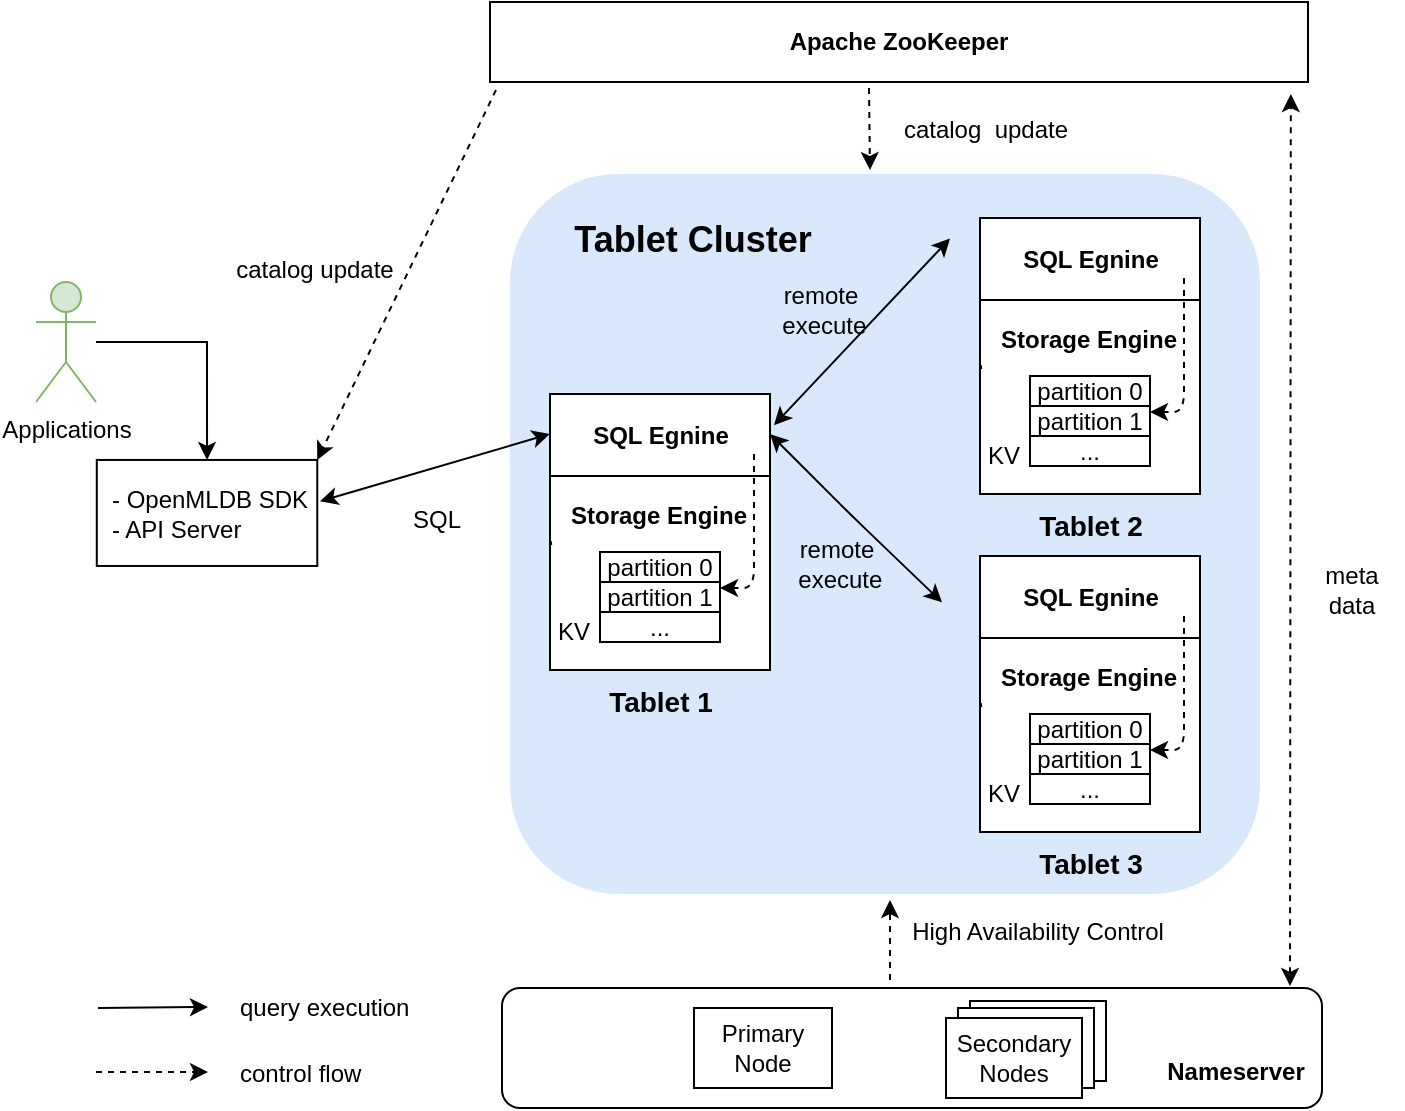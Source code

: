 <mxfile version="16.5.1" type="device" pages="4"><diagram id="R_XDnZOIMWWPD0mZHOEB" name="Page-2"><mxGraphModel dx="913" dy="619" grid="0" gridSize="10" guides="1" tooltips="1" connect="1" arrows="1" fold="1" page="1" pageScale="1" pageWidth="827" pageHeight="1169" background="none" math="0" shadow="0"><root><mxCell id="vhOFDHS4saqnz6lUWHox-0"/><mxCell id="vhOFDHS4saqnz6lUWHox-1" parent="vhOFDHS4saqnz6lUWHox-0"/><mxCell id="NaEzHVaHniakvKDmxubU-1" value="" style="rounded=1;whiteSpace=wrap;html=1;fillColor=#ffffff;gradientColor=none;" parent="vhOFDHS4saqnz6lUWHox-1" vertex="1"><mxGeometry x="266" y="593" width="410" height="60" as="geometry"/></mxCell><mxCell id="NaEzHVaHniakvKDmxubU-2" value="" style="rounded=1;whiteSpace=wrap;html=1;fillColor=#dae8fc;dashed=1;dashPattern=1 4;strokeColor=none;" parent="vhOFDHS4saqnz6lUWHox-1" vertex="1"><mxGeometry x="270" y="186" width="375" height="360" as="geometry"/></mxCell><mxCell id="NaEzHVaHniakvKDmxubU-6" value="&lt;font style=&quot;font-size: 12px&quot;&gt;SQL&lt;/font&gt;" style="text;html=1;strokeColor=none;fillColor=none;align=center;verticalAlign=middle;whiteSpace=wrap;rounded=0;rotation=0;" parent="vhOFDHS4saqnz6lUWHox-1" vertex="1"><mxGeometry x="201.8" y="338" width="63.2" height="41.5" as="geometry"/></mxCell><mxCell id="NaEzHVaHniakvKDmxubU-7" value="Primary Node" style="rounded=0;whiteSpace=wrap;html=1;labelBackgroundColor=none;strokeWidth=1;gradientColor=none;fontColor=#000000;" parent="vhOFDHS4saqnz6lUWHox-1" vertex="1"><mxGeometry x="362" y="603" width="69" height="40" as="geometry"/></mxCell><mxCell id="NaEzHVaHniakvKDmxubU-9" value="&lt;font style=&quot;font-size: 12px&quot;&gt;Nameserver&lt;/font&gt;" style="text;html=1;strokeColor=none;fillColor=none;align=center;verticalAlign=middle;whiteSpace=wrap;rounded=0;dashed=1;labelBackgroundColor=none;fontColor=#000000;fontStyle=1" parent="vhOFDHS4saqnz6lUWHox-1" vertex="1"><mxGeometry x="583.004" y="624.0" width="100" height="22" as="geometry"/></mxCell><mxCell id="NaEzHVaHniakvKDmxubU-10" style="edgeStyle=orthogonalEdgeStyle;rounded=0;orthogonalLoop=1;jettySize=auto;html=1;exitX=0.5;exitY=1;exitDx=0;exitDy=0;dashed=1;dashPattern=1 2;strokeWidth=2;fontColor=#000000;" parent="vhOFDHS4saqnz6lUWHox-1" edge="1"><mxGeometry relative="1" as="geometry"><mxPoint x="501.074" y="630.224" as="sourcePoint"/><mxPoint x="501.074" y="630.224" as="targetPoint"/></mxGeometry></mxCell><mxCell id="NaEzHVaHniakvKDmxubU-11" value="Apache ZooKeeper" style="rounded=0;whiteSpace=wrap;html=1;fontStyle=1" parent="vhOFDHS4saqnz6lUWHox-1" vertex="1"><mxGeometry x="260" y="100" width="409" height="40" as="geometry"/></mxCell><mxCell id="NaEzHVaHniakvKDmxubU-20" value="" style="endArrow=classic;startArrow=classic;html=1;exitX=0.39;exitY=-0.012;exitDx=0;exitDy=0;exitPerimeter=0;" parent="vhOFDHS4saqnz6lUWHox-1" source="NaEzHVaHniakvKDmxubU-5" edge="1"><mxGeometry width="50" height="50" relative="1" as="geometry"><mxPoint x="220" y="316" as="sourcePoint"/><mxPoint x="290" y="316" as="targetPoint"/></mxGeometry></mxCell><mxCell id="NaEzHVaHniakvKDmxubU-35" value="" style="endArrow=classic;startArrow=classic;html=1;exitX=1.018;exitY=0.113;exitDx=0;exitDy=0;exitPerimeter=0;entryX=0;entryY=0.16;entryDx=0;entryDy=0;entryPerimeter=0;" parent="vhOFDHS4saqnz6lUWHox-1" source="NaEzHVaHniakvKDmxubU-4" edge="1"><mxGeometry width="50" height="50" relative="1" as="geometry"><mxPoint x="410" y="296" as="sourcePoint"/><mxPoint x="490" y="218.24" as="targetPoint"/></mxGeometry></mxCell><mxCell id="NaEzHVaHniakvKDmxubU-36" value="" style="endArrow=classic;startArrow=classic;html=1;entryX=-0.036;entryY=0.107;entryDx=0;entryDy=0;entryPerimeter=0;" parent="vhOFDHS4saqnz6lUWHox-1" edge="1"><mxGeometry width="50" height="50" relative="1" as="geometry"><mxPoint x="400" y="316" as="sourcePoint"/><mxPoint x="486.04" y="400.231" as="targetPoint"/><Array as="points"><mxPoint x="440" y="356"/></Array></mxGeometry></mxCell><mxCell id="NaEzHVaHniakvKDmxubU-39" value="" style="endArrow=classic;startArrow=classic;html=1;exitX=0.961;exitY=-0.017;exitDx=0;exitDy=0;exitPerimeter=0;dashed=1;entryX=0.979;entryY=1.15;entryDx=0;entryDy=0;entryPerimeter=0;" parent="vhOFDHS4saqnz6lUWHox-1" source="NaEzHVaHniakvKDmxubU-1" target="NaEzHVaHniakvKDmxubU-11" edge="1"><mxGeometry width="50" height="50" relative="1" as="geometry"><mxPoint x="660" y="236" as="sourcePoint"/><mxPoint x="660" y="166" as="targetPoint"/></mxGeometry></mxCell><mxCell id="NaEzHVaHniakvKDmxubU-40" value="" style="endArrow=classic;html=1;dashed=1;" parent="vhOFDHS4saqnz6lUWHox-1" edge="1"><mxGeometry width="50" height="50" relative="1" as="geometry"><mxPoint x="460" y="589" as="sourcePoint"/><mxPoint x="460" y="549" as="targetPoint"/></mxGeometry></mxCell><mxCell id="NaEzHVaHniakvKDmxubU-41" value="High Availability Control" style="text;html=1;strokeColor=none;fillColor=none;align=center;verticalAlign=middle;whiteSpace=wrap;rounded=0;dashed=1;" parent="vhOFDHS4saqnz6lUWHox-1" vertex="1"><mxGeometry x="467" y="555" width="134" height="20" as="geometry"/></mxCell><mxCell id="NaEzHVaHniakvKDmxubU-42" value="meta data" style="text;html=1;strokeColor=none;fillColor=none;align=center;verticalAlign=middle;whiteSpace=wrap;rounded=0;dashed=1;" parent="vhOFDHS4saqnz6lUWHox-1" vertex="1"><mxGeometry x="666.004" y="384.0" width="50" height="20" as="geometry"/></mxCell><mxCell id="NaEzHVaHniakvKDmxubU-44" value="catalog update" style="text;html=1;strokeColor=none;fillColor=none;align=center;verticalAlign=middle;whiteSpace=wrap;rounded=0;dashed=1;" parent="vhOFDHS4saqnz6lUWHox-1" vertex="1"><mxGeometry x="123" y="224" width="99" height="20" as="geometry"/></mxCell><mxCell id="NaEzHVaHniakvKDmxubU-45" value="catalog &amp;nbsp;update" style="text;html=1;strokeColor=none;fillColor=none;align=center;verticalAlign=middle;whiteSpace=wrap;rounded=0;dashed=1;" parent="vhOFDHS4saqnz6lUWHox-1" vertex="1"><mxGeometry x="463" y="154" width="90" height="20" as="geometry"/></mxCell><mxCell id="NaEzHVaHniakvKDmxubU-46" value="" style="endArrow=classic;html=1;dashed=1;entryX=0;entryY=0;entryDx=0;entryDy=0;" parent="vhOFDHS4saqnz6lUWHox-1" target="NaEzHVaHniakvKDmxubU-5" edge="1"><mxGeometry width="50" height="50" relative="1" as="geometry"><mxPoint x="263" y="144" as="sourcePoint"/><mxPoint x="135" y="241" as="targetPoint"/></mxGeometry></mxCell><mxCell id="NaEzHVaHniakvKDmxubU-47" value="" style="endArrow=classic;html=1;dashed=1;" parent="vhOFDHS4saqnz6lUWHox-1" edge="1"><mxGeometry width="50" height="50" relative="1" as="geometry"><mxPoint x="449.5" y="143" as="sourcePoint"/><mxPoint x="450" y="184" as="targetPoint"/></mxGeometry></mxCell><mxCell id="NaEzHVaHniakvKDmxubU-57" value="remote &amp;nbsp;execute" style="text;html=1;strokeColor=none;fillColor=none;align=center;verticalAlign=middle;whiteSpace=wrap;rounded=0;" parent="vhOFDHS4saqnz6lUWHox-1" vertex="1"><mxGeometry x="384" y="241" width="83" height="26" as="geometry"/></mxCell><mxCell id="NaEzHVaHniakvKDmxubU-62" value="remote &amp;nbsp;execute" style="text;html=1;strokeColor=none;fillColor=none;align=center;verticalAlign=middle;whiteSpace=wrap;rounded=0;" parent="vhOFDHS4saqnz6lUWHox-1" vertex="1"><mxGeometry x="392" y="368" width="83" height="26" as="geometry"/></mxCell><mxCell id="mcq1iTSsxQSHeaT2hDs4-6" value="" style="edgeStyle=orthogonalEdgeStyle;rounded=0;orthogonalLoop=1;jettySize=auto;html=1;entryX=0;entryY=0.5;entryDx=0;entryDy=0;" parent="vhOFDHS4saqnz6lUWHox-1" source="mcq1iTSsxQSHeaT2hDs4-5" target="NaEzHVaHniakvKDmxubU-5" edge="1"><mxGeometry relative="1" as="geometry"><mxPoint x="150" y="332" as="targetPoint"/></mxGeometry></mxCell><mxCell id="mcq1iTSsxQSHeaT2hDs4-5" value="Applications" style="shape=umlActor;verticalLabelPosition=bottom;verticalAlign=top;html=1;outlineConnect=0;fillColor=#d5e8d4;strokeColor=#82b366;" parent="vhOFDHS4saqnz6lUWHox-1" vertex="1"><mxGeometry x="33" y="240" width="30" height="60" as="geometry"/></mxCell><mxCell id="VV9O_mDvi7hIgtX8AzGL-1" value="Tablet Cluster" style="text;html=1;align=center;verticalAlign=middle;resizable=0;points=[];autosize=1;strokeColor=none;fillColor=none;fontSize=18;fontStyle=1" parent="vhOFDHS4saqnz6lUWHox-1" vertex="1"><mxGeometry x="297" y="206" width="128" height="26" as="geometry"/></mxCell><mxCell id="VV9O_mDvi7hIgtX8AzGL-3" value="" style="group" parent="vhOFDHS4saqnz6lUWHox-1" vertex="1" connectable="0"><mxGeometry x="77" y="338" width="109.14" height="60.8" as="geometry"/></mxCell><mxCell id="VV9O_mDvi7hIgtX8AzGL-18" value="" style="group" parent="vhOFDHS4saqnz6lUWHox-1" vertex="1" connectable="0"><mxGeometry x="283" y="296" width="117" height="164" as="geometry"/></mxCell><mxCell id="NaEzHVaHniakvKDmxubU-4" value="" style="rounded=0;whiteSpace=wrap;html=1;fillColor=#ffffff;" parent="VV9O_mDvi7hIgtX8AzGL-18" vertex="1"><mxGeometry x="7" width="110" height="138" as="geometry"/></mxCell><mxCell id="NaEzHVaHniakvKDmxubU-12" value="&lt;font style=&quot;font-size: 12px&quot;&gt;KV&lt;/font&gt;" style="text;html=1;strokeColor=none;fillColor=none;align=center;verticalAlign=middle;whiteSpace=wrap;rounded=0;rotation=0;" parent="VV9O_mDvi7hIgtX8AzGL-18" vertex="1"><mxGeometry y="109" width="38" height="20.5" as="geometry"/></mxCell><mxCell id="NaEzHVaHniakvKDmxubU-15" value="" style="endArrow=none;dashed=1;html=1;dashPattern=1 3;strokeWidth=2;" parent="VV9O_mDvi7hIgtX8AzGL-18" target="NaEzHVaHniakvKDmxubU-4" edge="1"><mxGeometry width="50" height="50" relative="1" as="geometry"><mxPoint x="8" y="74.5" as="sourcePoint"/><mxPoint x="78" y="74.5" as="targetPoint"/></mxGeometry></mxCell><mxCell id="NaEzHVaHniakvKDmxubU-16" value="" style="endArrow=none;html=1;" parent="VV9O_mDvi7hIgtX8AzGL-18" edge="1"><mxGeometry width="50" height="50" relative="1" as="geometry"><mxPoint x="7" y="41" as="sourcePoint"/><mxPoint x="117" y="41" as="targetPoint"/></mxGeometry></mxCell><mxCell id="NaEzHVaHniakvKDmxubU-19" value="SQL Egnine" style="text;html=1;strokeColor=none;fillColor=none;align=center;verticalAlign=middle;whiteSpace=wrap;rounded=0;dashed=1;fontStyle=1" parent="VV9O_mDvi7hIgtX8AzGL-18" vertex="1"><mxGeometry x="10.75" y="7" width="102.5" height="28.5" as="geometry"/></mxCell><mxCell id="NaEzHVaHniakvKDmxubU-43" value="Tablet 1" style="text;html=1;strokeColor=none;fillColor=none;align=center;verticalAlign=middle;whiteSpace=wrap;rounded=0;dashed=1;fontStyle=1;fontSize=14;" parent="VV9O_mDvi7hIgtX8AzGL-18" vertex="1"><mxGeometry x="25.5" y="144" width="73" height="20" as="geometry"/></mxCell><mxCell id="NaEzHVaHniakvKDmxubU-54" value="" style="endArrow=classic;html=1;dashed=1;" parent="VV9O_mDvi7hIgtX8AzGL-18" edge="1"><mxGeometry width="50" height="50" relative="1" as="geometry"><mxPoint x="109" y="30" as="sourcePoint"/><mxPoint x="92" y="97" as="targetPoint"/><Array as="points"><mxPoint x="109" y="97"/></Array></mxGeometry></mxCell><mxCell id="VV9O_mDvi7hIgtX8AzGL-14" value="" style="group" parent="VV9O_mDvi7hIgtX8AzGL-18" vertex="1" connectable="0"><mxGeometry x="32" y="79" width="60" height="45" as="geometry"/></mxCell><mxCell id="NaEzHVaHniakvKDmxubU-13" value="partition 0" style="rounded=0;whiteSpace=wrap;html=1;gradientColor=none;fillColor=#FFFFFF;" parent="VV9O_mDvi7hIgtX8AzGL-14" vertex="1"><mxGeometry width="60" height="15" as="geometry"/></mxCell><mxCell id="NaEzHVaHniakvKDmxubU-14" value="..." style="rounded=0;whiteSpace=wrap;html=1;gradientColor=none;" parent="VV9O_mDvi7hIgtX8AzGL-14" vertex="1"><mxGeometry y="30" width="60" height="15" as="geometry"/></mxCell><mxCell id="VV9O_mDvi7hIgtX8AzGL-9" value="partition 1" style="rounded=0;whiteSpace=wrap;html=1;gradientColor=none;" parent="VV9O_mDvi7hIgtX8AzGL-14" vertex="1"><mxGeometry y="15" width="60" height="15" as="geometry"/></mxCell><mxCell id="VV9O_mDvi7hIgtX8AzGL-16" value="Storage Engine" style="text;html=1;strokeColor=none;fillColor=none;align=center;verticalAlign=middle;whiteSpace=wrap;rounded=0;dashed=1;fontStyle=1" parent="VV9O_mDvi7hIgtX8AzGL-18" vertex="1"><mxGeometry x="12.5" y="46.5" width="96.5" height="28.5" as="geometry"/></mxCell><mxCell id="VV9O_mDvi7hIgtX8AzGL-19" value="" style="group" parent="vhOFDHS4saqnz6lUWHox-1" vertex="1" connectable="0"><mxGeometry x="498" y="208" width="117" height="164" as="geometry"/></mxCell><mxCell id="VV9O_mDvi7hIgtX8AzGL-20" value="" style="rounded=0;whiteSpace=wrap;html=1;fillColor=#ffffff;" parent="VV9O_mDvi7hIgtX8AzGL-19" vertex="1"><mxGeometry x="7" width="110" height="138" as="geometry"/></mxCell><mxCell id="VV9O_mDvi7hIgtX8AzGL-21" value="&lt;font style=&quot;font-size: 12px&quot;&gt;KV&lt;/font&gt;" style="text;html=1;strokeColor=none;fillColor=none;align=center;verticalAlign=middle;whiteSpace=wrap;rounded=0;rotation=0;" parent="VV9O_mDvi7hIgtX8AzGL-19" vertex="1"><mxGeometry y="109" width="38" height="20.5" as="geometry"/></mxCell><mxCell id="VV9O_mDvi7hIgtX8AzGL-22" value="" style="endArrow=none;dashed=1;html=1;dashPattern=1 3;strokeWidth=2;" parent="VV9O_mDvi7hIgtX8AzGL-19" target="VV9O_mDvi7hIgtX8AzGL-20" edge="1"><mxGeometry width="50" height="50" relative="1" as="geometry"><mxPoint x="8" y="74.5" as="sourcePoint"/><mxPoint x="78" y="74.5" as="targetPoint"/></mxGeometry></mxCell><mxCell id="VV9O_mDvi7hIgtX8AzGL-23" value="" style="endArrow=none;html=1;" parent="VV9O_mDvi7hIgtX8AzGL-19" edge="1"><mxGeometry width="50" height="50" relative="1" as="geometry"><mxPoint x="7" y="41" as="sourcePoint"/><mxPoint x="117" y="41" as="targetPoint"/></mxGeometry></mxCell><mxCell id="VV9O_mDvi7hIgtX8AzGL-24" value="SQL Egnine" style="text;html=1;strokeColor=none;fillColor=none;align=center;verticalAlign=middle;whiteSpace=wrap;rounded=0;dashed=1;fontStyle=1" parent="VV9O_mDvi7hIgtX8AzGL-19" vertex="1"><mxGeometry x="10.75" y="7" width="102.5" height="28.5" as="geometry"/></mxCell><mxCell id="VV9O_mDvi7hIgtX8AzGL-25" value="Tablet 2" style="text;html=1;strokeColor=none;fillColor=none;align=center;verticalAlign=middle;whiteSpace=wrap;rounded=0;dashed=1;fontStyle=1;fontSize=14;" parent="VV9O_mDvi7hIgtX8AzGL-19" vertex="1"><mxGeometry x="25.5" y="144" width="73" height="20" as="geometry"/></mxCell><mxCell id="VV9O_mDvi7hIgtX8AzGL-26" value="" style="endArrow=classic;html=1;dashed=1;" parent="VV9O_mDvi7hIgtX8AzGL-19" edge="1"><mxGeometry width="50" height="50" relative="1" as="geometry"><mxPoint x="109" y="30" as="sourcePoint"/><mxPoint x="92" y="97" as="targetPoint"/><Array as="points"><mxPoint x="109" y="97"/></Array></mxGeometry></mxCell><mxCell id="VV9O_mDvi7hIgtX8AzGL-27" value="" style="group" parent="VV9O_mDvi7hIgtX8AzGL-19" vertex="1" connectable="0"><mxGeometry x="32" y="79" width="60" height="45" as="geometry"/></mxCell><mxCell id="VV9O_mDvi7hIgtX8AzGL-28" value="partition 0" style="rounded=0;whiteSpace=wrap;html=1;gradientColor=none;fillColor=#FFFFFF;" parent="VV9O_mDvi7hIgtX8AzGL-27" vertex="1"><mxGeometry width="60" height="15" as="geometry"/></mxCell><mxCell id="VV9O_mDvi7hIgtX8AzGL-29" value="..." style="rounded=0;whiteSpace=wrap;html=1;gradientColor=none;" parent="VV9O_mDvi7hIgtX8AzGL-27" vertex="1"><mxGeometry y="30" width="60" height="15" as="geometry"/></mxCell><mxCell id="VV9O_mDvi7hIgtX8AzGL-30" value="partition 1" style="rounded=0;whiteSpace=wrap;html=1;gradientColor=none;" parent="VV9O_mDvi7hIgtX8AzGL-27" vertex="1"><mxGeometry y="15" width="60" height="15" as="geometry"/></mxCell><mxCell id="VV9O_mDvi7hIgtX8AzGL-31" value="Storage Engine" style="text;html=1;strokeColor=none;fillColor=none;align=center;verticalAlign=middle;whiteSpace=wrap;rounded=0;dashed=1;fontStyle=1" parent="VV9O_mDvi7hIgtX8AzGL-19" vertex="1"><mxGeometry x="12.5" y="46.5" width="96.5" height="28.5" as="geometry"/></mxCell><mxCell id="gfgRENCkC31UcV2LOEmo-7" value="" style="rounded=0;whiteSpace=wrap;html=1;labelBackgroundColor=none;strokeWidth=1;gradientColor=none;fontColor=#000000;" parent="vhOFDHS4saqnz6lUWHox-1" vertex="1"><mxGeometry x="500" y="599.5" width="68" height="40" as="geometry"/></mxCell><mxCell id="gfgRENCkC31UcV2LOEmo-5" value="" style="rounded=0;whiteSpace=wrap;html=1;labelBackgroundColor=none;strokeWidth=1;gradientColor=none;fontColor=#000000;" parent="vhOFDHS4saqnz6lUWHox-1" vertex="1"><mxGeometry x="494" y="603" width="68" height="40" as="geometry"/></mxCell><mxCell id="VV9O_mDvi7hIgtX8AzGL-34" value="" style="group" parent="vhOFDHS4saqnz6lUWHox-1" vertex="1" connectable="0"><mxGeometry x="498" y="377" width="117" height="164" as="geometry"/></mxCell><mxCell id="VV9O_mDvi7hIgtX8AzGL-35" value="" style="rounded=0;whiteSpace=wrap;html=1;fillColor=#ffffff;" parent="VV9O_mDvi7hIgtX8AzGL-34" vertex="1"><mxGeometry x="7" width="110" height="138" as="geometry"/></mxCell><mxCell id="VV9O_mDvi7hIgtX8AzGL-37" value="&lt;font style=&quot;font-size: 12px&quot;&gt;KV&lt;/font&gt;" style="text;html=1;strokeColor=none;fillColor=none;align=center;verticalAlign=middle;whiteSpace=wrap;rounded=0;rotation=0;" parent="VV9O_mDvi7hIgtX8AzGL-34" vertex="1"><mxGeometry y="109" width="38" height="20.5" as="geometry"/></mxCell><mxCell id="VV9O_mDvi7hIgtX8AzGL-38" value="" style="endArrow=none;dashed=1;html=1;dashPattern=1 3;strokeWidth=2;" parent="VV9O_mDvi7hIgtX8AzGL-34" target="VV9O_mDvi7hIgtX8AzGL-35" edge="1"><mxGeometry width="50" height="50" relative="1" as="geometry"><mxPoint x="8" y="74.5" as="sourcePoint"/><mxPoint x="78" y="74.5" as="targetPoint"/></mxGeometry></mxCell><mxCell id="VV9O_mDvi7hIgtX8AzGL-39" value="" style="endArrow=none;html=1;" parent="VV9O_mDvi7hIgtX8AzGL-34" edge="1"><mxGeometry width="50" height="50" relative="1" as="geometry"><mxPoint x="7" y="41" as="sourcePoint"/><mxPoint x="117" y="41" as="targetPoint"/></mxGeometry></mxCell><mxCell id="VV9O_mDvi7hIgtX8AzGL-40" value="SQL Egnine" style="text;html=1;strokeColor=none;fillColor=none;align=center;verticalAlign=middle;whiteSpace=wrap;rounded=0;dashed=1;fontStyle=1" parent="VV9O_mDvi7hIgtX8AzGL-34" vertex="1"><mxGeometry x="10.75" y="7" width="102.5" height="28.5" as="geometry"/></mxCell><mxCell id="VV9O_mDvi7hIgtX8AzGL-41" value="Tablet 3" style="text;html=1;strokeColor=none;fillColor=none;align=center;verticalAlign=middle;whiteSpace=wrap;rounded=0;dashed=1;fontStyle=1;fontSize=14;" parent="VV9O_mDvi7hIgtX8AzGL-34" vertex="1"><mxGeometry x="25.5" y="144" width="73" height="20" as="geometry"/></mxCell><mxCell id="VV9O_mDvi7hIgtX8AzGL-42" value="" style="endArrow=classic;html=1;dashed=1;" parent="VV9O_mDvi7hIgtX8AzGL-34" edge="1"><mxGeometry width="50" height="50" relative="1" as="geometry"><mxPoint x="109" y="30" as="sourcePoint"/><mxPoint x="92" y="97" as="targetPoint"/><Array as="points"><mxPoint x="109" y="97"/></Array></mxGeometry></mxCell><mxCell id="VV9O_mDvi7hIgtX8AzGL-43" value="" style="group" parent="VV9O_mDvi7hIgtX8AzGL-34" vertex="1" connectable="0"><mxGeometry x="32" y="79" width="60" height="45" as="geometry"/></mxCell><mxCell id="VV9O_mDvi7hIgtX8AzGL-44" value="partition 0" style="rounded=0;whiteSpace=wrap;html=1;gradientColor=none;fillColor=#FFFFFF;" parent="VV9O_mDvi7hIgtX8AzGL-43" vertex="1"><mxGeometry width="60" height="15" as="geometry"/></mxCell><mxCell id="VV9O_mDvi7hIgtX8AzGL-45" value="..." style="rounded=0;whiteSpace=wrap;html=1;gradientColor=none;" parent="VV9O_mDvi7hIgtX8AzGL-43" vertex="1"><mxGeometry y="30" width="60" height="15" as="geometry"/></mxCell><mxCell id="VV9O_mDvi7hIgtX8AzGL-46" value="partition 1" style="rounded=0;whiteSpace=wrap;html=1;gradientColor=none;" parent="VV9O_mDvi7hIgtX8AzGL-43" vertex="1"><mxGeometry y="15" width="60" height="15" as="geometry"/></mxCell><mxCell id="VV9O_mDvi7hIgtX8AzGL-47" value="Storage Engine" style="text;html=1;strokeColor=none;fillColor=none;align=center;verticalAlign=middle;whiteSpace=wrap;rounded=0;dashed=1;fontStyle=1" parent="VV9O_mDvi7hIgtX8AzGL-34" vertex="1"><mxGeometry x="12.5" y="46.5" width="96.5" height="28.5" as="geometry"/></mxCell><mxCell id="gfgRENCkC31UcV2LOEmo-0" value="" style="group" parent="vhOFDHS4saqnz6lUWHox-1" vertex="1" connectable="0"><mxGeometry x="63" y="593" width="160" height="53" as="geometry"/></mxCell><mxCell id="NaEzHVaHniakvKDmxubU-58" value="control flow" style="text;html=1;strokeColor=none;fillColor=none;align=left;verticalAlign=middle;whiteSpace=wrap;rounded=0;" parent="gfgRENCkC31UcV2LOEmo-0" vertex="1"><mxGeometry x="70" y="33" width="88" height="20" as="geometry"/></mxCell><mxCell id="NaEzHVaHniakvKDmxubU-59" value="query execution" style="text;html=1;strokeColor=none;fillColor=none;align=left;verticalAlign=middle;whiteSpace=wrap;rounded=0;" parent="gfgRENCkC31UcV2LOEmo-0" vertex="1"><mxGeometry x="70" width="90" height="20" as="geometry"/></mxCell><mxCell id="NaEzHVaHniakvKDmxubU-60" value="" style="endArrow=classic;html=1;" parent="gfgRENCkC31UcV2LOEmo-0" edge="1"><mxGeometry width="50" height="50" relative="1" as="geometry"><mxPoint x="1" y="10" as="sourcePoint"/><mxPoint x="56" y="9.5" as="targetPoint"/></mxGeometry></mxCell><mxCell id="NaEzHVaHniakvKDmxubU-61" value="" style="endArrow=classic;html=1;dashed=1;" parent="gfgRENCkC31UcV2LOEmo-0" edge="1"><mxGeometry width="50" height="50" relative="1" as="geometry"><mxPoint y="42" as="sourcePoint"/><mxPoint x="56" y="42" as="targetPoint"/></mxGeometry></mxCell><mxCell id="NaEzHVaHniakvKDmxubU-8" value="Secondary Nodes" style="rounded=0;whiteSpace=wrap;html=1;labelBackgroundColor=none;strokeWidth=1;gradientColor=none;fontColor=#000000;" parent="vhOFDHS4saqnz6lUWHox-1" vertex="1"><mxGeometry x="488" y="608" width="68" height="40" as="geometry"/></mxCell><mxCell id="NaEzHVaHniakvKDmxubU-5" value="&lt;font style=&quot;font-size: 14px&quot;&gt;&lt;br&gt;&lt;/font&gt;" style="rounded=0;whiteSpace=wrap;html=1;rotation=-90;direction=west;" parent="vhOFDHS4saqnz6lUWHox-1" vertex="1"><mxGeometry x="92.02" y="300.35" width="53" height="110.25" as="geometry"/></mxCell><mxCell id="RtdsF_GztP6uY-M4QRGe-0" value="- OpenMLDB SDK&lt;br&gt;- API Server" style="text;html=1;align=left;verticalAlign=middle;resizable=0;points=[];autosize=1;strokeColor=none;fillColor=none;" parent="vhOFDHS4saqnz6lUWHox-1" vertex="1"><mxGeometry x="69.37" y="340" width="108" height="32" as="geometry"/></mxCell></root></mxGraphModel></diagram><diagram id="SO2rqIOmWMtu2-xlwOeZ" name="Page-3"><mxGraphModel dx="913" dy="619" grid="0" gridSize="10" guides="1" tooltips="1" connect="1" arrows="1" fold="1" page="0" pageScale="1" pageWidth="827" pageHeight="1169" math="0" shadow="0"><root><mxCell id="-XIZv3PGUTEOdO9vvFHw-0"/><mxCell id="-XIZv3PGUTEOdO9vvFHw-1" parent="-XIZv3PGUTEOdO9vvFHw-0"/><mxCell id="_7aYSnA0UItdGspl0w5k-0" value="" style="rounded=1;whiteSpace=wrap;html=1;" parent="-XIZv3PGUTEOdO9vvFHw-1" vertex="1"><mxGeometry x="35" y="160" width="230" height="260" as="geometry"/></mxCell><mxCell id="_7aYSnA0UItdGspl0w5k-3" value="(1, 0)" style="rounded=0;whiteSpace=wrap;html=1;fillColor=#dae8fc;strokeColor=#6c8ebf;" parent="-XIZv3PGUTEOdO9vvFHw-1" vertex="1"><mxGeometry x="65" y="180" width="80" height="40" as="geometry"/></mxCell><mxCell id="_7aYSnA0UItdGspl0w5k-4" value="(1, 1)" style="rounded=0;whiteSpace=wrap;html=1;" parent="-XIZv3PGUTEOdO9vvFHw-1" vertex="1"><mxGeometry x="155" y="180" width="80" height="40" as="geometry"/></mxCell><mxCell id="_7aYSnA0UItdGspl0w5k-5" value="(1, 2)" style="rounded=0;whiteSpace=wrap;html=1;" parent="-XIZv3PGUTEOdO9vvFHw-1" vertex="1"><mxGeometry x="65" y="240" width="80" height="40" as="geometry"/></mxCell><mxCell id="_7aYSnA0UItdGspl0w5k-6" value="(1, 3)" style="rounded=0;whiteSpace=wrap;html=1;fillColor=#dae8fc;strokeColor=#6c8ebf;" parent="-XIZv3PGUTEOdO9vvFHw-1" vertex="1"><mxGeometry x="155" y="240" width="80" height="40" as="geometry"/></mxCell><mxCell id="_7aYSnA0UItdGspl0w5k-7" value="（2, 0）" style="rounded=0;whiteSpace=wrap;html=1;fillColor=#dae8fc;strokeColor=#6c8ebf;" parent="-XIZv3PGUTEOdO9vvFHw-1" vertex="1"><mxGeometry x="65" y="300" width="80" height="40" as="geometry"/></mxCell><mxCell id="_7aYSnA0UItdGspl0w5k-8" value="(2, 1)" style="rounded=0;whiteSpace=wrap;html=1;" parent="-XIZv3PGUTEOdO9vvFHw-1" vertex="1"><mxGeometry x="155" y="300" width="80" height="40" as="geometry"/></mxCell><mxCell id="_7aYSnA0UItdGspl0w5k-10" value="(2, 2)" style="rounded=0;whiteSpace=wrap;html=1;fillColor=#dae8fc;strokeColor=#6c8ebf;" parent="-XIZv3PGUTEOdO9vvFHw-1" vertex="1"><mxGeometry x="65" y="360" width="80" height="40" as="geometry"/></mxCell><mxCell id="_7aYSnA0UItdGspl0w5k-11" value="(2, 3)" style="rounded=0;whiteSpace=wrap;html=1;" parent="-XIZv3PGUTEOdO9vvFHw-1" vertex="1"><mxGeometry x="155" y="360" width="80" height="40" as="geometry"/></mxCell><mxCell id="R8ppGQdh3ZAwTnBf-6wh-0" value="" style="rounded=1;whiteSpace=wrap;html=1;" parent="-XIZv3PGUTEOdO9vvFHw-1" vertex="1"><mxGeometry x="305" y="160" width="230" height="260" as="geometry"/></mxCell><mxCell id="R8ppGQdh3ZAwTnBf-6wh-1" value="(1, 0)" style="rounded=0;whiteSpace=wrap;html=1;" parent="-XIZv3PGUTEOdO9vvFHw-1" vertex="1"><mxGeometry x="335" y="180" width="80" height="40" as="geometry"/></mxCell><mxCell id="R8ppGQdh3ZAwTnBf-6wh-2" value="(1, 1)" style="rounded=0;whiteSpace=wrap;html=1;fillColor=#dae8fc;strokeColor=#6c8ebf;" parent="-XIZv3PGUTEOdO9vvFHw-1" vertex="1"><mxGeometry x="425" y="180" width="80" height="40" as="geometry"/></mxCell><mxCell id="R8ppGQdh3ZAwTnBf-6wh-7" value="(2, 2)" style="rounded=0;whiteSpace=wrap;html=1;" parent="-XIZv3PGUTEOdO9vvFHw-1" vertex="1"><mxGeometry x="335" y="360" width="80" height="40" as="geometry"/></mxCell><mxCell id="R8ppGQdh3ZAwTnBf-6wh-8" value="(2, 3)" style="rounded=0;whiteSpace=wrap;html=1;fillColor=#dae8fc;strokeColor=#6c8ebf;" parent="-XIZv3PGUTEOdO9vvFHw-1" vertex="1"><mxGeometry x="425" y="360" width="80" height="40" as="geometry"/></mxCell><mxCell id="R8ppGQdh3ZAwTnBf-6wh-9" value="" style="rounded=1;whiteSpace=wrap;html=1;" parent="-XIZv3PGUTEOdO9vvFHw-1" vertex="1"><mxGeometry x="562" y="160" width="230" height="260" as="geometry"/></mxCell><mxCell id="R8ppGQdh3ZAwTnBf-6wh-12" value="(1, 2)" style="rounded=0;whiteSpace=wrap;html=1;fillColor=#dae8fc;strokeColor=#6c8ebf;" parent="-XIZv3PGUTEOdO9vvFHw-1" vertex="1"><mxGeometry x="592" y="240" width="80" height="40" as="geometry"/></mxCell><mxCell id="R8ppGQdh3ZAwTnBf-6wh-13" value="(1, 3)" style="rounded=0;whiteSpace=wrap;html=1;" parent="-XIZv3PGUTEOdO9vvFHw-1" vertex="1"><mxGeometry x="682" y="240" width="80" height="40" as="geometry"/></mxCell><mxCell id="R8ppGQdh3ZAwTnBf-6wh-14" value="（2, 0）" style="rounded=0;whiteSpace=wrap;html=1;" parent="-XIZv3PGUTEOdO9vvFHw-1" vertex="1"><mxGeometry x="592" y="300" width="80" height="40" as="geometry"/></mxCell><mxCell id="R8ppGQdh3ZAwTnBf-6wh-15" value="(2, 1)" style="rounded=0;whiteSpace=wrap;html=1;fillColor=#dae8fc;strokeColor=#6c8ebf;" parent="-XIZv3PGUTEOdO9vvFHw-1" vertex="1"><mxGeometry x="682" y="300" width="80" height="40" as="geometry"/></mxCell><mxCell id="R8ppGQdh3ZAwTnBf-6wh-18" value="Tablet1" style="text;html=1;strokeColor=none;fillColor=none;align=center;verticalAlign=middle;whiteSpace=wrap;rounded=0;" parent="-XIZv3PGUTEOdO9vvFHw-1" vertex="1"><mxGeometry x="120" y="120" width="60" height="30" as="geometry"/></mxCell><mxCell id="R8ppGQdh3ZAwTnBf-6wh-19" value="Tablet2" style="text;html=1;strokeColor=none;fillColor=none;align=center;verticalAlign=middle;whiteSpace=wrap;rounded=0;" parent="-XIZv3PGUTEOdO9vvFHw-1" vertex="1"><mxGeometry x="390" y="120" width="60" height="30" as="geometry"/></mxCell><mxCell id="R8ppGQdh3ZAwTnBf-6wh-20" value="Tablet3" style="text;html=1;strokeColor=none;fillColor=none;align=center;verticalAlign=middle;whiteSpace=wrap;rounded=0;" parent="-XIZv3PGUTEOdO9vvFHw-1" vertex="1"><mxGeometry x="660" y="120" width="60" height="30" as="geometry"/></mxCell><mxCell id="R8ppGQdh3ZAwTnBf-6wh-21" value="(table_id, partition_id)" style="text;html=1;strokeColor=none;fillColor=none;align=center;verticalAlign=middle;whiteSpace=wrap;rounded=0;fontStyle=0;fontSize=15;" parent="-XIZv3PGUTEOdO9vvFHw-1" vertex="1"><mxGeometry x="461" y="445.5" width="148" height="29" as="geometry"/></mxCell><mxCell id="R8ppGQdh3ZAwTnBf-6wh-22" value="Leader" style="rounded=0;whiteSpace=wrap;html=1;fillColor=#dae8fc;strokeColor=#6c8ebf;" parent="-XIZv3PGUTEOdO9vvFHw-1" vertex="1"><mxGeometry x="660" y="450" width="48" height="20" as="geometry"/></mxCell><mxCell id="R8ppGQdh3ZAwTnBf-6wh-23" value="Follower" style="rounded=0;whiteSpace=wrap;html=1;" parent="-XIZv3PGUTEOdO9vvFHw-1" vertex="1"><mxGeometry x="720" y="450" width="48" height="20" as="geometry"/></mxCell></root></mxGraphModel></diagram><diagram id="vZXWqp3JycL1zH1D7VJl" name="Page-4"><mxGraphModel dx="913" dy="619" grid="0" gridSize="10" guides="1" tooltips="1" connect="1" arrows="1" fold="1" page="1" pageScale="1" pageWidth="827" pageHeight="1169" math="0" shadow="0"><root><mxCell id="MoTyzIzhXgJRlR0iO6k_-0"/><mxCell id="MoTyzIzhXgJRlR0iO6k_-1" parent="MoTyzIzhXgJRlR0iO6k_-0"/><mxCell id="MoTyzIzhXgJRlR0iO6k_-2" value="" style="rounded=1;whiteSpace=wrap;html=1;" parent="MoTyzIzhXgJRlR0iO6k_-1" vertex="1"><mxGeometry x="169" y="121" width="209" height="180" as="geometry"/></mxCell><mxCell id="MoTyzIzhXgJRlR0iO6k_-3" value="" style="rounded=1;whiteSpace=wrap;html=1;" parent="MoTyzIzhXgJRlR0iO6k_-1" vertex="1"><mxGeometry x="442" y="119" width="221" height="190" as="geometry"/></mxCell><mxCell id="MoTyzIzhXgJRlR0iO6k_-4" value="" style="endArrow=classic;html=1;shadow=0;strokeWidth=2;" parent="MoTyzIzhXgJRlR0iO6k_-1" edge="1"><mxGeometry width="50" height="50" relative="1" as="geometry"><mxPoint x="381" y="232" as="sourcePoint"/><mxPoint x="438" y="232" as="targetPoint"/></mxGeometry></mxCell><mxCell id="MoTyzIzhXgJRlR0iO6k_-5" value="sync data" style="text;html=1;strokeColor=none;fillColor=none;align=center;verticalAlign=middle;whiteSpace=wrap;rounded=0;" parent="MoTyzIzhXgJRlR0iO6k_-1" vertex="1"><mxGeometry x="378" y="202" width="60" height="20" as="geometry"/></mxCell><mxCell id="MoTyzIzhXgJRlR0iO6k_-6" value="&lt;font style=&quot;font-size: 14px&quot;&gt;Tablet 1&lt;/font&gt;" style="text;html=1;strokeColor=none;fillColor=none;align=center;verticalAlign=middle;whiteSpace=wrap;rounded=0;" parent="MoTyzIzhXgJRlR0iO6k_-1" vertex="1"><mxGeometry x="238.5" y="127" width="70" height="20" as="geometry"/></mxCell><mxCell id="MoTyzIzhXgJRlR0iO6k_-7" value="&lt;font style=&quot;font-size: 14px&quot;&gt;Tablet 2&lt;/font&gt;" style="text;html=1;strokeColor=none;fillColor=none;align=center;verticalAlign=middle;whiteSpace=wrap;rounded=0;" parent="MoTyzIzhXgJRlR0iO6k_-1" vertex="1"><mxGeometry x="517.5" y="127" width="70" height="20" as="geometry"/></mxCell><mxCell id="MoTyzIzhXgJRlR0iO6k_-8" value="&lt;font style=&quot;font-size: 12px&quot;&gt;memory&lt;/font&gt;" style="shape=cylinder;whiteSpace=wrap;html=1;boundedLbl=1;backgroundOutline=1;" parent="MoTyzIzhXgJRlR0iO6k_-1" vertex="1"><mxGeometry x="233" y="166" width="60" height="50" as="geometry"/></mxCell><mxCell id="MoTyzIzhXgJRlR0iO6k_-9" value="" style="shape=document;whiteSpace=wrap;html=1;boundedLbl=1;" parent="MoTyzIzhXgJRlR0iO6k_-1" vertex="1"><mxGeometry x="243" y="241" width="50" height="40" as="geometry"/></mxCell><mxCell id="MoTyzIzhXgJRlR0iO6k_-10" value="binlog" style="shape=document;whiteSpace=wrap;html=1;boundedLbl=1;" parent="MoTyzIzhXgJRlR0iO6k_-1" vertex="1"><mxGeometry x="232" y="251" width="50" height="40" as="geometry"/></mxCell><mxCell id="MoTyzIzhXgJRlR0iO6k_-11" value="" style="shape=document;whiteSpace=wrap;html=1;boundedLbl=1;" parent="MoTyzIzhXgJRlR0iO6k_-1" vertex="1"><mxGeometry x="518" y="241" width="50" height="40" as="geometry"/></mxCell><mxCell id="MoTyzIzhXgJRlR0iO6k_-12" value="binlog" style="shape=document;whiteSpace=wrap;html=1;boundedLbl=1;" parent="MoTyzIzhXgJRlR0iO6k_-1" vertex="1"><mxGeometry x="509" y="251" width="50" height="40" as="geometry"/></mxCell><mxCell id="MoTyzIzhXgJRlR0iO6k_-13" value="&lt;font style=&quot;font-size: 12px&quot;&gt;memory&lt;/font&gt;" style="shape=cylinder;whiteSpace=wrap;html=1;boundedLbl=1;backgroundOutline=1;" parent="MoTyzIzhXgJRlR0iO6k_-1" vertex="1"><mxGeometry x="508" y="167" width="60" height="50" as="geometry"/></mxCell><mxCell id="MoTyzIzhXgJRlR0iO6k_-14" value="snapshot" style="shape=card;whiteSpace=wrap;html=1;strokeWidth=1;" parent="MoTyzIzhXgJRlR0iO6k_-1" vertex="1"><mxGeometry x="311" y="181" width="59" height="60" as="geometry"/></mxCell><mxCell id="MoTyzIzhXgJRlR0iO6k_-15" value="snapshot" style="shape=card;whiteSpace=wrap;html=1;strokeWidth=1;" parent="MoTyzIzhXgJRlR0iO6k_-1" vertex="1"><mxGeometry x="588" y="187" width="64" height="60" as="geometry"/></mxCell><mxCell id="MoTyzIzhXgJRlR0iO6k_-16" value="write" style="text;html=1;strokeColor=none;fillColor=none;align=center;verticalAlign=middle;whiteSpace=wrap;rounded=0;" parent="MoTyzIzhXgJRlR0iO6k_-1" vertex="1"><mxGeometry x="129" y="201" width="40" height="20" as="geometry"/></mxCell><mxCell id="MoTyzIzhXgJRlR0iO6k_-17" value="" style="endArrow=none;html=1;shadow=0;strokeWidth=1;" parent="MoTyzIzhXgJRlR0iO6k_-1" edge="1"><mxGeometry width="50" height="50" relative="1" as="geometry"><mxPoint x="128" y="227.5" as="sourcePoint"/><mxPoint x="201" y="228" as="targetPoint"/></mxGeometry></mxCell><mxCell id="MoTyzIzhXgJRlR0iO6k_-18" value="" style="endArrow=classic;html=1;" parent="MoTyzIzhXgJRlR0iO6k_-1" edge="1"><mxGeometry width="50" height="50" relative="1" as="geometry"><mxPoint x="298" y="275" as="sourcePoint"/><mxPoint x="331" y="241" as="targetPoint"/><Array as="points"><mxPoint x="331" y="275"/></Array></mxGeometry></mxCell><mxCell id="MoTyzIzhXgJRlR0iO6k_-19" value="" style="endArrow=classic;html=1;" parent="MoTyzIzhXgJRlR0iO6k_-1" edge="1"><mxGeometry width="50" height="50" relative="1" as="geometry"><mxPoint x="201" y="191" as="sourcePoint"/><mxPoint x="233" y="190.5" as="targetPoint"/></mxGeometry></mxCell><mxCell id="MoTyzIzhXgJRlR0iO6k_-20" value="" style="endArrow=classic;html=1;" parent="MoTyzIzhXgJRlR0iO6k_-1" edge="1"><mxGeometry width="50" height="50" relative="1" as="geometry"><mxPoint x="202" y="265.5" as="sourcePoint"/><mxPoint x="234" y="265" as="targetPoint"/></mxGeometry></mxCell><mxCell id="MoTyzIzhXgJRlR0iO6k_-21" value="" style="endArrow=none;html=1;" parent="MoTyzIzhXgJRlR0iO6k_-1" edge="1"><mxGeometry width="50" height="50" relative="1" as="geometry"><mxPoint x="202" y="265" as="sourcePoint"/><mxPoint x="202" y="190" as="targetPoint"/></mxGeometry></mxCell><mxCell id="MoTyzIzhXgJRlR0iO6k_-22" value="" style="endArrow=classic;html=1;" parent="MoTyzIzhXgJRlR0iO6k_-1" edge="1"><mxGeometry width="50" height="50" relative="1" as="geometry"><mxPoint x="574" y="279" as="sourcePoint"/><mxPoint x="607" y="245" as="targetPoint"/><Array as="points"><mxPoint x="607" y="279"/></Array></mxGeometry></mxCell><mxCell id="MoTyzIzhXgJRlR0iO6k_-24" value="" style="endArrow=none;html=1;" parent="MoTyzIzhXgJRlR0iO6k_-1" edge="1"><mxGeometry width="50" height="50" relative="1" as="geometry"><mxPoint x="473" y="266" as="sourcePoint"/><mxPoint x="473" y="191" as="targetPoint"/></mxGeometry></mxCell><mxCell id="MoTyzIzhXgJRlR0iO6k_-25" value="" style="endArrow=classic;html=1;" parent="MoTyzIzhXgJRlR0iO6k_-1" edge="1"><mxGeometry width="50" height="50" relative="1" as="geometry"><mxPoint x="473" y="266.5" as="sourcePoint"/><mxPoint x="505" y="266" as="targetPoint"/></mxGeometry></mxCell><mxCell id="MoTyzIzhXgJRlR0iO6k_-26" value="" style="endArrow=classic;html=1;" parent="MoTyzIzhXgJRlR0iO6k_-1" edge="1"><mxGeometry width="50" height="50" relative="1" as="geometry"><mxPoint x="472" y="192" as="sourcePoint"/><mxPoint x="504" y="191.5" as="targetPoint"/></mxGeometry></mxCell><mxCell id="HXa_8f31JZKxwkapkPQX-1" value="" style="endArrow=none;html=1;rounded=0;fontSize=12;" parent="MoTyzIzhXgJRlR0iO6k_-1" edge="1"><mxGeometry width="50" height="50" relative="1" as="geometry"><mxPoint x="442" y="233" as="sourcePoint"/><mxPoint x="472" y="233" as="targetPoint"/></mxGeometry></mxCell></root></mxGraphModel></diagram><diagram id="38PAIYBkWgtNtB78BqOS" name="Page-5"><mxGraphModel dx="913" dy="618" grid="0" gridSize="10" guides="1" tooltips="1" connect="1" arrows="1" fold="1" page="1" pageScale="1" pageWidth="827" pageHeight="1169" math="0" shadow="0"><root><mxCell id="2yO10_vH5-VuGqt_si1s-0"/><mxCell id="2yO10_vH5-VuGqt_si1s-1" parent="2yO10_vH5-VuGqt_si1s-0"/><mxCell id="2yO10_vH5-VuGqt_si1s-11" value="" style="rounded=1;whiteSpace=wrap;html=1;fontSize=12;fillColor=#d5e8d4;strokeColor=#82b366;" parent="2yO10_vH5-VuGqt_si1s-1" vertex="1"><mxGeometry x="249" y="139" width="330" height="138" as="geometry"/></mxCell><mxCell id="2yO10_vH5-VuGqt_si1s-2" value="&lt;span style=&quot;font-size: 14px&quot;&gt;SQL Engine&lt;/span&gt;" style="text;html=1;strokeColor=none;fillColor=none;align=center;verticalAlign=middle;whiteSpace=wrap;rounded=0;fontStyle=1" parent="2yO10_vH5-VuGqt_si1s-1" vertex="1"><mxGeometry x="253" y="134" width="100" height="45" as="geometry"/></mxCell><mxCell id="2yO10_vH5-VuGqt_si1s-3" value="Parser&amp;amp;Validator" style="rounded=0;whiteSpace=wrap;html=1;" parent="2yO10_vH5-VuGqt_si1s-1" vertex="1"><mxGeometry x="273" y="185" width="110" height="30" as="geometry"/></mxCell><mxCell id="2yO10_vH5-VuGqt_si1s-4" value="Planner&amp;amp;Optimizer" style="rounded=0;whiteSpace=wrap;html=1;gradientColor=none;" parent="2yO10_vH5-VuGqt_si1s-1" vertex="1"><mxGeometry x="443" y="185" width="110" height="30" as="geometry"/></mxCell><mxCell id="2yO10_vH5-VuGqt_si1s-5" value="Codegen&lt;br&gt;(LLVM IR)" style="rounded=0;whiteSpace=wrap;html=1;gradientColor=none;" parent="2yO10_vH5-VuGqt_si1s-1" vertex="1"><mxGeometry x="443" y="235" width="110" height="30" as="geometry"/></mxCell><mxCell id="2yO10_vH5-VuGqt_si1s-6" value="Query Plan &amp;amp; Runner" style="rounded=0;whiteSpace=wrap;html=1;gradientColor=none;" parent="2yO10_vH5-VuGqt_si1s-1" vertex="1"><mxGeometry x="273" y="235" width="110" height="30" as="geometry"/></mxCell><mxCell id="2yO10_vH5-VuGqt_si1s-7" value="" style="endArrow=classic;html=1;exitX=0;exitY=0.5;exitDx=0;exitDy=0;entryX=1;entryY=0.5;entryDx=0;entryDy=0;" parent="2yO10_vH5-VuGqt_si1s-1" source="2yO10_vH5-VuGqt_si1s-5" target="2yO10_vH5-VuGqt_si1s-6" edge="1"><mxGeometry width="50" height="50" relative="1" as="geometry"><mxPoint x="434" y="249.5" as="sourcePoint"/><mxPoint x="393" y="250" as="targetPoint"/></mxGeometry></mxCell><mxCell id="2yO10_vH5-VuGqt_si1s-8" value="" style="endArrow=classic;html=1;" parent="2yO10_vH5-VuGqt_si1s-1" edge="1"><mxGeometry width="50" height="50" relative="1" as="geometry"><mxPoint x="494.5" y="215" as="sourcePoint"/><mxPoint x="494.5" y="235" as="targetPoint"/></mxGeometry></mxCell><mxCell id="2yO10_vH5-VuGqt_si1s-9" value="" style="endArrow=classic;html=1;entryX=-0.053;entryY=0.504;entryDx=0;entryDy=0;exitX=0.5;exitY=1;exitDx=0;exitDy=0;entryPerimeter=0;" parent="2yO10_vH5-VuGqt_si1s-1" source="2yO10_vH5-VuGqt_si1s-6" target="2yO10_vH5-VuGqt_si1s-13" edge="1"><mxGeometry width="50" height="50" relative="1" as="geometry"><mxPoint x="344" y="275" as="sourcePoint"/><mxPoint x="374" y="305" as="targetPoint"/><Array as="points"><mxPoint x="328" y="314"/></Array></mxGeometry></mxCell><mxCell id="2yO10_vH5-VuGqt_si1s-10" value="" style="endArrow=classic;html=1;" parent="2yO10_vH5-VuGqt_si1s-1" edge="1"><mxGeometry width="50" height="50" relative="1" as="geometry"><mxPoint x="383" y="199.5" as="sourcePoint"/><mxPoint x="443" y="199.5" as="targetPoint"/></mxGeometry></mxCell><mxCell id="2yO10_vH5-VuGqt_si1s-12" value="Storage Engine" style="rounded=0;whiteSpace=wrap;html=1;fontSize=12;fontStyle=1" parent="2yO10_vH5-VuGqt_si1s-1" vertex="1"><mxGeometry x="276" y="368" width="283" height="41" as="geometry"/></mxCell><mxCell id="OvdRuhe76JOSXDSO78Mv-2" value="" style="edgeStyle=orthogonalEdgeStyle;rounded=0;orthogonalLoop=1;jettySize=auto;html=1;" parent="2yO10_vH5-VuGqt_si1s-1" source="2yO10_vH5-VuGqt_si1s-13" target="2yO10_vH5-VuGqt_si1s-12" edge="1"><mxGeometry relative="1" as="geometry"/></mxCell><mxCell id="2yO10_vH5-VuGqt_si1s-13" value="Catalog" style="rounded=0;whiteSpace=wrap;html=1;fontSize=12;fontStyle=1" parent="2yO10_vH5-VuGqt_si1s-1" vertex="1"><mxGeometry x="376" y="292" width="83" height="43" as="geometry"/></mxCell></root></mxGraphModel></diagram></mxfile>